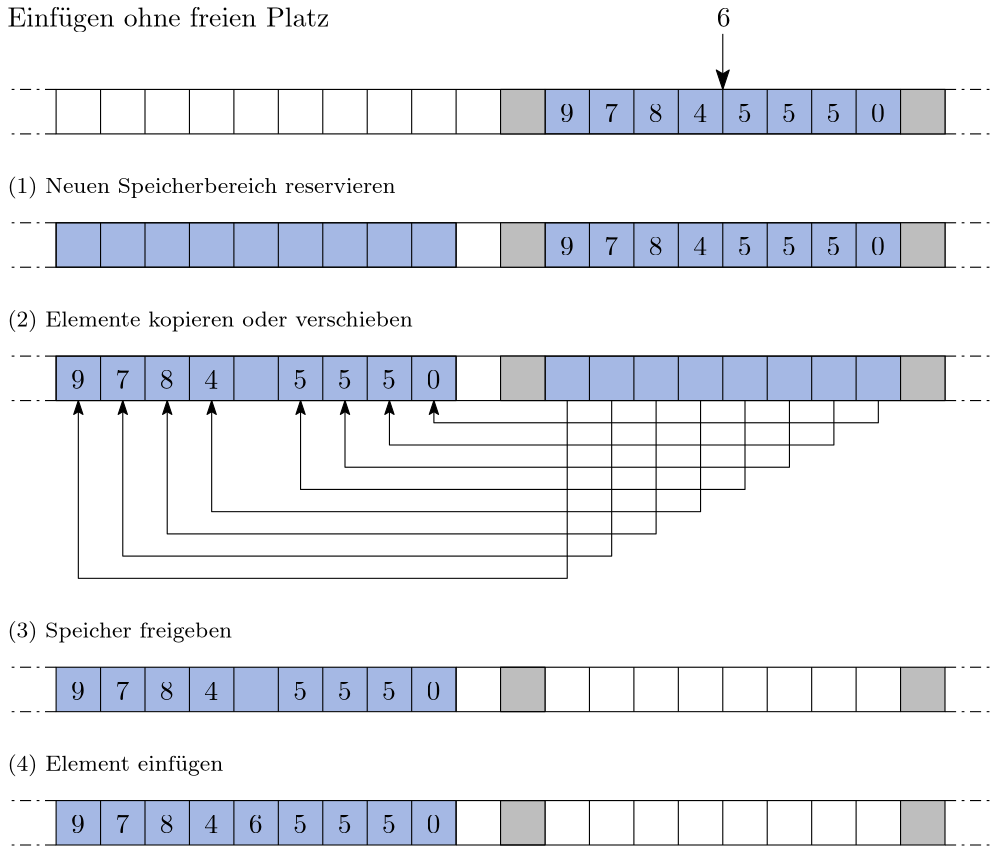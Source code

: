 <?xml version="1.0"?>
<!DOCTYPE ipe SYSTEM "ipe.dtd">
<ipe version="70218" creator="Ipe 7.2.24">
<info created="D:20220705165209" modified="D:20230902213815"/>
<ipestyle name="basic">
<symbol name="arrow/arc(spx)">
<path stroke="sym-stroke" fill="sym-stroke" pen="sym-pen">
0 0 m
-1 0.333 l
-1 -0.333 l
h
</path>
</symbol>
<symbol name="arrow/farc(spx)">
<path stroke="sym-stroke" fill="white" pen="sym-pen">
0 0 m
-1 0.333 l
-1 -0.333 l
h
</path>
</symbol>
<symbol name="arrow/ptarc(spx)">
<path stroke="sym-stroke" fill="sym-stroke" pen="sym-pen">
0 0 m
-1 0.333 l
-0.8 0 l
-1 -0.333 l
h
</path>
</symbol>
<symbol name="arrow/fptarc(spx)">
<path stroke="sym-stroke" fill="white" pen="sym-pen">
0 0 m
-1 0.333 l
-0.8 0 l
-1 -0.333 l
h
</path>
</symbol>
<symbol name="mark/circle(sx)" transformations="translations">
<path fill="sym-stroke">
0.6 0 0 0.6 0 0 e
0.4 0 0 0.4 0 0 e
</path>
</symbol>
<symbol name="mark/disk(sx)" transformations="translations">
<path fill="sym-stroke">
0.6 0 0 0.6 0 0 e
</path>
</symbol>
<symbol name="mark/fdisk(sfx)" transformations="translations">
<group>
<path fill="sym-fill">
0.5 0 0 0.5 0 0 e
</path>
<path fill="sym-stroke" fillrule="eofill">
0.6 0 0 0.6 0 0 e
0.4 0 0 0.4 0 0 e
</path>
</group>
</symbol>
<symbol name="mark/box(sx)" transformations="translations">
<path fill="sym-stroke" fillrule="eofill">
-0.6 -0.6 m
0.6 -0.6 l
0.6 0.6 l
-0.6 0.6 l
h
-0.4 -0.4 m
0.4 -0.4 l
0.4 0.4 l
-0.4 0.4 l
h
</path>
</symbol>
<symbol name="mark/square(sx)" transformations="translations">
<path fill="sym-stroke">
-0.6 -0.6 m
0.6 -0.6 l
0.6 0.6 l
-0.6 0.6 l
h
</path>
</symbol>
<symbol name="mark/fsquare(sfx)" transformations="translations">
<group>
<path fill="sym-fill">
-0.5 -0.5 m
0.5 -0.5 l
0.5 0.5 l
-0.5 0.5 l
h
</path>
<path fill="sym-stroke" fillrule="eofill">
-0.6 -0.6 m
0.6 -0.6 l
0.6 0.6 l
-0.6 0.6 l
h
-0.4 -0.4 m
0.4 -0.4 l
0.4 0.4 l
-0.4 0.4 l
h
</path>
</group>
</symbol>
<symbol name="mark/cross(sx)" transformations="translations">
<group>
<path fill="sym-stroke">
-0.43 -0.57 m
0.57 0.43 l
0.43 0.57 l
-0.57 -0.43 l
h
</path>
<path fill="sym-stroke">
-0.43 0.57 m
0.57 -0.43 l
0.43 -0.57 l
-0.57 0.43 l
h
</path>
</group>
</symbol>
<symbol name="arrow/fnormal(spx)">
<path stroke="sym-stroke" fill="white" pen="sym-pen">
0 0 m
-1 0.333 l
-1 -0.333 l
h
</path>
</symbol>
<symbol name="arrow/pointed(spx)">
<path stroke="sym-stroke" fill="sym-stroke" pen="sym-pen">
0 0 m
-1 0.333 l
-0.8 0 l
-1 -0.333 l
h
</path>
</symbol>
<symbol name="arrow/fpointed(spx)">
<path stroke="sym-stroke" fill="white" pen="sym-pen">
0 0 m
-1 0.333 l
-0.8 0 l
-1 -0.333 l
h
</path>
</symbol>
<symbol name="arrow/linear(spx)">
<path stroke="sym-stroke" pen="sym-pen">
-1 0.333 m
0 0 l
-1 -0.333 l
</path>
</symbol>
<symbol name="arrow/fdouble(spx)">
<path stroke="sym-stroke" fill="white" pen="sym-pen">
0 0 m
-1 0.333 l
-1 -0.333 l
h
-1 0 m
-2 0.333 l
-2 -0.333 l
h
</path>
</symbol>
<symbol name="arrow/double(spx)">
<path stroke="sym-stroke" fill="sym-stroke" pen="sym-pen">
0 0 m
-1 0.333 l
-1 -0.333 l
h
-1 0 m
-2 0.333 l
-2 -0.333 l
h
</path>
</symbol>
<anglesize name="22.5 deg" value="22.5"/>
<anglesize name="30 deg" value="30"/>
<anglesize name="45 deg" value="45"/>
<anglesize name="60 deg" value="60"/>
<anglesize name="90 deg" value="90"/>
<arrowsize name="large" value="10"/>
<arrowsize name="small" value="5"/>
<arrowsize name="tiny" value="3"/>
<color name="blue" value="0 0 1"/>
<color name="brown" value="0.647 0.165 0.165"/>
<color name="darkblue" value="0 0 0.545"/>
<color name="darkcyan" value="0 0.545 0.545"/>
<color name="darkgray" value="0.663"/>
<color name="darkgreen" value="0 0.392 0"/>
<color name="darkmagenta" value="0.545 0 0.545"/>
<color name="darkorange" value="1 0.549 0"/>
<color name="darkred" value="0.545 0 0"/>
<color name="gold" value="1 0.843 0"/>
<color name="gray" value="0.745"/>
<color name="green" value="0 1 0"/>
<color name="lightblue" value="0.678 0.847 0.902"/>
<color name="lightcyan" value="0.878 1 1"/>
<color name="lightgray" value="0.827"/>
<color name="lightgreen" value="0.565 0.933 0.565"/>
<color name="lightyellow" value="1 1 0.878"/>
<color name="navy" value="0 0 0.502"/>
<color name="orange" value="1 0.647 0"/>
<color name="pink" value="1 0.753 0.796"/>
<color name="purple" value="0.627 0.125 0.941"/>
<color name="red" value="1 0 0"/>
<color name="sbblue" value="0.298 0.447 0.79"/>
<color name="sbgreen" value="0.333 0.658 0.407"/>
<color name="sborange" value="0.866 0.517 0.321"/>
<color name="sbpurple" value="0.505 0.447 0.698"/>
<color name="sbred" value="0.768 0.305 0.321"/>
<color name="seagreen" value="0.18 0.545 0.341"/>
<color name="turquoise" value="0.251 0.878 0.816"/>
<color name="verydarkgray" value="0.4"/>
<color name="violet" value="0.933 0.51 0.933"/>
<color name="yellow" value="1 1 0"/>
<dashstyle name="dash dot dotted" value="[4 2 1 2 1 2] 0"/>
<dashstyle name="dash dotted" value="[4 2 1 2] 0"/>
<dashstyle name="dashed" value="[4] 0"/>
<dashstyle name="dotted" value="[1 3] 0"/>
<gridsize name="10 pts (~3.5 mm)" value="10"/>
<gridsize name="14 pts (~5 mm)" value="14"/>
<gridsize name="16 pts (~6 mm)" value="16"/>
<gridsize name="20 pts (~7 mm)" value="20"/>
<gridsize name="28 pts (~10 mm)" value="28"/>
<gridsize name="32 pts (~12 mm)" value="32"/>
<gridsize name="4 pts" value="4"/>
<gridsize name="56 pts (~20 mm)" value="56"/>
<gridsize name="8 pts (~3 mm)" value="8"/>
<opacity name="10%" value="0.1"/>
<opacity name="30%" value="0.3"/>
<opacity name="50%" value="0.5"/>
<opacity name="75%" value="0.75"/>
<pen name="fat" value="1.2"/>
<pen name="heavier" value="0.8"/>
<pen name="ultrafat" value="2"/>
<symbolsize name="large" value="5"/>
<symbolsize name="small" value="2"/>
<symbolsize name="tiny" value="1.1"/>
<textsize name="Huge" value="\Huge"/>
<textsize name="LARGE" value="\LARGE"/>
<textsize name="Large" value="\Large"/>
<textsize name="footnote" value="\footnotesize"/>
<textsize name="huge" value="\huge"/>
<textsize name="large" value="\large"/>
<textsize name="small" value="\small"/>
<textsize name="tiny" value="\tiny"/>
<textstyle name="center" begin="\begin{center}" end="\end{center}"/>
<textstyle name="item" begin="\begin{itemize}\item{}" end="\end{itemize}"/>
<textstyle name="itemize" begin="\begin{itemize}" end="\end{itemize}"/>
<tiling name="falling" angle="-60" step="4" width="1"/>
<tiling name="rising" angle="30" step="4" width="1"/>
</ipestyle>
<page>
<layer name="alpha"/>
<view layers="alpha" active="alpha"/>
<path layer="alpha" fill="white">
76 816 m
76 504 l
436 504 l
436 816 l
h
</path>
<path stroke="black" fill="sbblue" opacity="50%" stroke-opacity="opaque">
96 688 m
96 672 l
240 672 l
240 688 l
h
</path>
<path stroke="black" fill="sbblue" opacity="50%" stroke-opacity="opaque">
272 688 m
272 672 l
400 672 l
400 688 l
h
</path>
<path stroke="black" fill="sbblue" opacity="50%" stroke-opacity="opaque">
272 736 m
272 720 l
400 720 l
400 736 l
h
</path>
<path stroke="black" fill="sbblue" opacity="50%" stroke-opacity="opaque">
272 784 m
272 768 l
400 768 l
400 784 l
h
</path>
<path stroke="black" fill="sbblue" opacity="50%" stroke-opacity="opaque">
96 736 m
96 720 l
240 720 l
240 736 l
h
</path>
<path stroke="black">
96 784 m
96 768 l
416 768 l
416 784 l
h
</path>
<path stroke="black">
112 784 m
112 768 l
</path>
<path stroke="black">
128 784 m
128 768 l
</path>
<path matrix="1 0 0 1 32 0" stroke="black">
144 784 m
144 768 l
</path>
<path matrix="1 0 0 1 48 0" stroke="black">
144 784 m
144 768 l
</path>
<path matrix="1 0 0 1 64 0" stroke="black">
144 784 m
144 768 l
</path>
<path matrix="1 0 0 1 80 0" stroke="black">
144 784 m
144 768 l
</path>
<path matrix="1 0 0 1 96 0" stroke="black">
144 784 m
144 768 l
</path>
<path matrix="1 0 0 1 112 0" stroke="black">
144 784 m
144 768 l
</path>
<path matrix="1 0 0 1 128 0" stroke="black">
144 784 m
144 768 l
</path>
<path matrix="1 0 0 1 144 0" stroke="black">
144 784 m
144 768 l
</path>
<path matrix="1 0 0 1 192 0" stroke="black">
144 784 m
144 768 l
</path>
<path matrix="1 0 0 1 208 0" stroke="black">
144 784 m
144 768 l
</path>
<path matrix="1 0 0 1 224 0" stroke="black">
144 784 m
144 768 l
</path>
<path matrix="1 0 0 1 240 0" stroke="black">
144 784 m
144 768 l
</path>
<path matrix="1 0 0 1 256 0" stroke="black">
144 784 m
144 768 l
</path>
<text matrix="1 0 0 1 109.355 -3.76787" transformations="translations" pos="168 776" stroke="black" type="label" width="4.981" height="6.42" depth="0" valign="baseline">9</text>
<text matrix="1 0 0 1 125.355 -3.76787" transformations="translations" pos="168 776" stroke="black" type="label" width="4.981" height="6.42" depth="0" valign="baseline">7</text>
<text matrix="1 0 0 1 141.355 -3.76787" transformations="translations" pos="168 776" stroke="black" type="label" width="4.981" height="6.42" depth="0" valign="baseline">8</text>
<text matrix="1 0 0 1 157.355 -3.76787" transformations="translations" pos="168 776" stroke="black" type="label" width="4.981" height="6.42" depth="0" valign="baseline">4</text>
<text matrix="1 0 0 1 173.355 -3.76787" transformations="translations" pos="168 776" stroke="black" type="label" width="4.981" height="6.42" depth="0" valign="baseline">5</text>
<text matrix="1 0 0 1 189.355 -3.76787" transformations="translations" pos="168 776" stroke="black" type="label" width="4.981" height="6.42" depth="0" valign="baseline">5</text>
<text matrix="1 0 0 1 205.355 -3.76787" transformations="translations" pos="168 776" stroke="black" type="label" width="4.981" height="6.42" depth="0" valign="baseline">5</text>
<text matrix="1 0 0 1 221.355 -3.76787" transformations="translations" pos="168 776" stroke="black" type="label" width="4.981" height="6.42" depth="0" valign="baseline">0</text>
<path stroke="black" dash="dash dotted">
96 784 m
80 784 l
</path>
<path stroke="black" dash="dash dotted">
96 768 m
80 768 l
</path>
<path stroke="black" dash="dash dotted">
416 784 m
432 784 l
</path>
<path stroke="black" dash="dash dotted">
416 768 m
432 768 l
</path>
<text matrix="1 0 0 1 109.849 -1.38682" transformations="translations" pos="224 808" stroke="black" type="label" width="4.981" height="6.42" depth="0" valign="baseline">6</text>
<path matrix="1 0 0 1 112 0" stroke="black" fill="gray" arrow="ptarc/normal">
224 804 m
224 784 l
</path>
<text matrix="1 0 0 1 -81.5202 -1.31414" transformations="translations" pos="160 808" stroke="black" type="label" width="115.982" height="6.926" depth="1.93" valign="baseline">Einfügen ohne freien Platz</text>
<text matrix="1 0 0 1 -81.5202 -61.3141" transformations="translations" pos="160 808" stroke="black" type="label" width="139.801" height="5.98" depth="1.99" valign="baseline" size="8">(1) Neuen Speicherbereich reservieren</text>
<text matrix="1 0 0 1 -81.5202 -109.314" transformations="translations" pos="160 808" stroke="black" type="label" width="146.025" height="5.98" depth="1.99" valign="baseline" size="8">(2) Elemente kopieren oder verschieben</text>
<path matrix="1 0 0 1 96 0" stroke="black" fill="gray">
304 784 m
304 768 l
320 768 l
320 784 l
h
</path>
<path matrix="1 0 0 1 -48 0" stroke="black" fill="gray">
304 784 m
304 768 l
320 768 l
320 784 l
h
</path>
<path stroke="black">
160 784 m
160 768 l
</path>
<path stroke="black">
144 784 m
144 768 l
</path>
<path matrix="1 0 0 1 0 -48" stroke="black">
96 784 m
96 768 l
416 768 l
416 784 l
h
</path>
<path matrix="1 0 0 1 0 -48" stroke="black">
112 784 m
112 768 l
</path>
<path matrix="1 0 0 1 0 -48" stroke="black">
128 784 m
128 768 l
</path>
<path matrix="1 0 0 1 32 -48" stroke="black">
144 784 m
144 768 l
</path>
<path matrix="1 0 0 1 48 -48" stroke="black">
144 784 m
144 768 l
</path>
<path matrix="1 0 0 1 64 -48" stroke="black">
144 784 m
144 768 l
</path>
<path matrix="1 0 0 1 80 -48" stroke="black">
144 784 m
144 768 l
</path>
<path matrix="1 0 0 1 96 -48" stroke="black">
144 784 m
144 768 l
</path>
<path matrix="1 0 0 1 112 -48" stroke="black">
144 784 m
144 768 l
</path>
<path matrix="1 0 0 1 128 -48" stroke="black">
144 784 m
144 768 l
</path>
<path matrix="1 0 0 1 144 -48" stroke="black">
144 784 m
144 768 l
</path>
<path matrix="1 0 0 1 192 -48" stroke="black">
144 784 m
144 768 l
</path>
<path matrix="1 0 0 1 208 -48" stroke="black">
144 784 m
144 768 l
</path>
<path matrix="1 0 0 1 224 -48" stroke="black">
144 784 m
144 768 l
</path>
<path matrix="1 0 0 1 240 -48" stroke="black">
144 784 m
144 768 l
</path>
<path matrix="1 0 0 1 256 -48" stroke="black">
144 784 m
144 768 l
</path>
<text matrix="1 0 0 1 109.355 -51.7679" transformations="translations" pos="168 776" stroke="black" type="label" width="4.981" height="6.42" depth="0" valign="baseline">9</text>
<text matrix="1 0 0 1 125.355 -51.7679" transformations="translations" pos="168 776" stroke="black" type="label" width="4.981" height="6.42" depth="0" valign="baseline">7</text>
<text matrix="1 0 0 1 141.355 -51.7679" transformations="translations" pos="168 776" stroke="black" type="label" width="4.981" height="6.42" depth="0" valign="baseline">8</text>
<text matrix="1 0 0 1 157.355 -51.7679" transformations="translations" pos="168 776" stroke="black" type="label" width="4.981" height="6.42" depth="0" valign="baseline">4</text>
<text matrix="1 0 0 1 173.355 -51.7679" transformations="translations" pos="168 776" stroke="black" type="label" width="4.981" height="6.42" depth="0" valign="baseline">5</text>
<text matrix="1 0 0 1 189.355 -51.7679" transformations="translations" pos="168 776" stroke="black" type="label" width="4.981" height="6.42" depth="0" valign="baseline">5</text>
<text matrix="1 0 0 1 205.355 -51.7679" transformations="translations" pos="168 776" stroke="black" type="label" width="4.981" height="6.42" depth="0" valign="baseline">5</text>
<text matrix="1 0 0 1 221.355 -51.7679" transformations="translations" pos="168 776" stroke="black" type="label" width="4.981" height="6.42" depth="0" valign="baseline">0</text>
<path matrix="1 0 0 1 0 -48" stroke="black" dash="dash dotted">
96 784 m
80 784 l
</path>
<path matrix="1 0 0 1 0 -48" stroke="black" dash="dash dotted">
96 768 m
80 768 l
</path>
<path matrix="1 0 0 1 0 -48" stroke="black" dash="dash dotted">
416 784 m
432 784 l
</path>
<path matrix="1 0 0 1 0 -48" stroke="black" dash="dash dotted">
416 768 m
432 768 l
</path>
<path matrix="1 0 0 1 96 -48" stroke="black" fill="gray">
304 784 m
304 768 l
320 768 l
320 784 l
h
</path>
<path matrix="1 0 0 1 -48 -48" stroke="black" fill="gray">
304 784 m
304 768 l
320 768 l
320 784 l
h
</path>
<path matrix="1 0 0 1 0 -48" stroke="black">
160 784 m
160 768 l
</path>
<path matrix="1 0 0 1 0 -48" stroke="black">
144 784 m
144 768 l
</path>
<path matrix="1 0 0 1 0 -96" stroke="black">
96 784 m
96 768 l
416 768 l
416 784 l
h
</path>
<path matrix="1 0 0 1 0 -96" stroke="black">
112 784 m
112 768 l
</path>
<path matrix="1 0 0 1 0 -96" stroke="black">
128 784 m
128 768 l
</path>
<path matrix="1 0 0 1 32 -96" stroke="black">
144 784 m
144 768 l
</path>
<path matrix="1 0 0 1 48 -96" stroke="black">
144 784 m
144 768 l
</path>
<path matrix="1 0 0 1 64 -96" stroke="black">
144 784 m
144 768 l
</path>
<path matrix="1 0 0 1 80 -96" stroke="black">
144 784 m
144 768 l
</path>
<path matrix="1 0 0 1 96 -96" stroke="black">
144 784 m
144 768 l
</path>
<path matrix="1 0 0 1 112 -96" stroke="black">
144 784 m
144 768 l
</path>
<path matrix="1 0 0 1 128 -96" stroke="black">
144 784 m
144 768 l
</path>
<path matrix="1 0 0 1 144 -96" stroke="black">
144 784 m
144 768 l
</path>
<path matrix="1 0 0 1 192 -96" stroke="black">
144 784 m
144 768 l
</path>
<path matrix="1 0 0 1 208 -96" stroke="black">
144 784 m
144 768 l
</path>
<path matrix="1 0 0 1 224 -96" stroke="black">
144 784 m
144 768 l
</path>
<path matrix="1 0 0 1 240 -96" stroke="black">
144 784 m
144 768 l
</path>
<path matrix="1 0 0 1 256 -96" stroke="black">
144 784 m
144 768 l
</path>
<text matrix="1 0 0 1 -66.645 -99.7679" transformations="translations" pos="168 776" stroke="black" type="label" width="4.981" height="6.42" depth="0" valign="baseline">9</text>
<text matrix="1 0 0 1 -50.645 -99.7679" transformations="translations" pos="168 776" stroke="black" type="label" width="4.981" height="6.42" depth="0" valign="baseline">7</text>
<text matrix="1 0 0 1 -34.645 -99.7679" transformations="translations" pos="168 776" stroke="black" type="label" width="4.981" height="6.42" depth="0" valign="baseline">8</text>
<text matrix="1 0 0 1 -18.645 -99.7679" transformations="translations" pos="168 776" stroke="black" type="label" width="4.981" height="6.42" depth="0" valign="baseline">4</text>
<text matrix="1 0 0 1 13.355 -99.7679" transformations="translations" pos="168 776" stroke="black" type="label" width="4.981" height="6.42" depth="0" valign="baseline">5</text>
<text matrix="1 0 0 1 29.355 -99.7679" transformations="translations" pos="168 776" stroke="black" type="label" width="4.981" height="6.42" depth="0" valign="baseline">5</text>
<text matrix="1 0 0 1 45.355 -99.7679" transformations="translations" pos="168 776" stroke="black" type="label" width="4.981" height="6.42" depth="0" valign="baseline">5</text>
<text matrix="1 0 0 1 61.355 -99.7679" transformations="translations" pos="168 776" stroke="black" type="label" width="4.981" height="6.42" depth="0" valign="baseline">0</text>
<path matrix="1 0 0 1 0 -96" stroke="black" dash="dash dotted">
96 784 m
80 784 l
</path>
<path matrix="1 0 0 1 0 -96" stroke="black" dash="dash dotted">
96 768 m
80 768 l
</path>
<path matrix="1 0 0 1 0 -96" stroke="black" dash="dash dotted">
416 784 m
432 784 l
</path>
<path matrix="1 0 0 1 0 -96" stroke="black" dash="dash dotted">
416 768 m
432 768 l
</path>
<path matrix="1 0 0 1 96 -96" stroke="black" fill="gray">
304 784 m
304 768 l
320 768 l
320 784 l
h
</path>
<path matrix="1 0 0 1 -48 -96" stroke="black" fill="gray">
304 784 m
304 768 l
320 768 l
320 784 l
h
</path>
<path matrix="1 0 0 1 0 -96" stroke="black">
160 784 m
160 768 l
</path>
<path matrix="1 0 0 1 0 -96" stroke="black">
144 784 m
144 768 l
</path>
<path matrix="1 0 0 1 160 -48" stroke="black">
144 784 m
144 768 l
</path>
<path matrix="1 0 0 1 176 0" stroke="black">
144 784 m
144 768 l
</path>
<path matrix="1 0 0 1 160 0" stroke="black">
144 784 m
144 768 l
</path>
<path matrix="1 0 0 1 176 -96" stroke="black">
144 784 m
144 768 l
</path>
<path matrix="1 0 0 1 160 -96" stroke="black">
144 784 m
144 768 l
</path>
<path matrix="1 0 0 1 176 -48" stroke="black">
144 784 m
144 768 l
</path>
<path stroke="black" arrow="ptarc/small">
392 672 m
392 664 l
232 664 l
232 672 l
</path>
<path stroke="black" arrow="ptarc/small">
376 672 m
376 656 l
216 656 l
216 672 l
</path>
<path stroke="black" arrow="ptarc/small">
360 672 m
360 648 l
200 648 l
200 672 l
</path>
<path stroke="black" arrow="ptarc/small">
344 672 m
344 640 l
184 640 l
184 672 l
</path>
<path stroke="black" arrow="ptarc/small">
328 672 m
328 632 l
152 632 l
152 672 l
</path>
<path stroke="black" arrow="ptarc/small">
312 672 m
312 624 l
136 624 l
136 672 l
</path>
<path stroke="black" arrow="ptarc/small">
296 672 m
296 616 l
120 616 l
120 672 l
</path>
<path stroke="black" arrow="ptarc/small">
280 672 m
280 608 l
104 608 l
104 672 l
</path>
<text matrix="1 0 0 1 -81.5202 -221.314" transformations="translations" pos="160 808" stroke="black" type="label" width="80.934" height="5.98" depth="1.99" valign="baseline" size="8">(3) Speicher freigeben</text>
<path matrix="1 0 0 1 0 -112" stroke="black" fill="sbblue" opacity="50%" stroke-opacity="opaque">
96 688 m
96 672 l
240 672 l
240 688 l
h
</path>
<path matrix="1 0 0 1 0 -208" stroke="black">
112 784 m
112 768 l
</path>
<path matrix="1 0 0 1 0 -208" stroke="black">
128 784 m
128 768 l
</path>
<path matrix="1 0 0 1 32 -208" stroke="black">
144 784 m
144 768 l
</path>
<path matrix="1 0 0 1 48 -208" stroke="black">
144 784 m
144 768 l
</path>
<path matrix="1 0 0 1 64 -208" stroke="black">
144 784 m
144 768 l
</path>
<path matrix="1 0 0 1 80 -208" stroke="black">
144 784 m
144 768 l
</path>
<path matrix="1 0 0 1 96 -208" stroke="black">
144 784 m
144 768 l
</path>
<path matrix="1 0 0 1 112 -208" stroke="black">
144 784 m
144 768 l
</path>
<path matrix="1 0 0 1 128 -208" stroke="black">
144 784 m
144 768 l
</path>
<path matrix="1 0 0 1 144 -208" stroke="black">
144 784 m
144 768 l
</path>
<path matrix="1 0 0 1 192 -208" stroke="black">
144 784 m
144 768 l
</path>
<path matrix="1 0 0 1 240 -208" stroke="black">
144 784 m
144 768 l
</path>
<path matrix="1 0 0 1 256 -208" stroke="black">
144 784 m
144 768 l
</path>
<text matrix="1 0 0 1 -66.645 -211.768" transformations="translations" pos="168 776" stroke="black" type="label" width="4.981" height="6.42" depth="0" valign="baseline">9</text>
<text matrix="1 0 0 1 -50.645 -211.768" transformations="translations" pos="168 776" stroke="black" type="label" width="4.981" height="6.42" depth="0" valign="baseline">7</text>
<text matrix="1 0 0 1 -34.645 -211.768" transformations="translations" pos="168 776" stroke="black" type="label" width="4.981" height="6.42" depth="0" valign="baseline">8</text>
<text matrix="1 0 0 1 -18.645 -211.768" transformations="translations" pos="168 776" stroke="black" type="label" width="4.981" height="6.42" depth="0" valign="baseline">4</text>
<text matrix="1 0 0 1 13.355 -211.768" transformations="translations" pos="168 776" stroke="black" type="label" width="4.981" height="6.42" depth="0" valign="baseline">5</text>
<text matrix="1 0 0 1 29.355 -211.768" transformations="translations" pos="168 776" stroke="black" type="label" width="4.981" height="6.42" depth="0" valign="baseline">5</text>
<text matrix="1 0 0 1 45.355 -211.768" transformations="translations" pos="168 776" stroke="black" type="label" width="4.981" height="6.42" depth="0" valign="baseline">5</text>
<text matrix="1 0 0 1 61.355 -211.768" transformations="translations" pos="168 776" stroke="black" type="label" width="4.981" height="6.42" depth="0" valign="baseline">0</text>
<path matrix="1 0 0 1 0 -208" stroke="black" dash="dash dotted">
96 784 m
80 784 l
</path>
<path matrix="1 0 0 1 0 -208" stroke="black" dash="dash dotted">
96 768 m
80 768 l
</path>
<path matrix="1 0 0 1 0 -208" stroke="black" dash="dash dotted">
416 784 m
432 784 l
</path>
<path matrix="1 0 0 1 0 -208" stroke="black" dash="dash dotted">
416 768 m
432 768 l
</path>
<path matrix="1 0 0 1 96 -208" stroke="black" fill="gray">
304 784 m
304 768 l
320 768 l
320 784 l
h
</path>
<path matrix="1 0 0 1 -48 -208" stroke="black" fill="gray">
304 784 m
304 768 l
320 768 l
320 784 l
h
</path>
<path matrix="1 0 0 1 0 -208" stroke="black">
160 784 m
160 768 l
</path>
<path matrix="1 0 0 1 0 -208" stroke="black">
144 784 m
144 768 l
</path>
<path matrix="1 0 0 1 176 -208" stroke="black">
144 784 m
144 768 l
</path>
<path matrix="1 0 0 1 160 -208" stroke="black">
144 784 m
144 768 l
</path>
<path matrix="1 0 0 1 208 -208" stroke="black">
144 784 m
144 768 l
</path>
<path matrix="1 0 0 1 224 -208" stroke="black">
144 784 m
144 768 l
</path>
<path matrix="1 0 0 1 -16 0" stroke="black" fill="sbblue">
416 576 m
256 576 l
</path>
<path matrix="1 0 0 1 -16 0" stroke="black" fill="sbblue">
256 560 m
416 560 l
</path>
<text matrix="1 0 0 1 -81.5202 -269.314" transformations="translations" pos="160 808" stroke="black" type="label" width="77.74" height="5.98" depth="1.99" valign="baseline" size="8">(4) Element einfügen</text>
<path matrix="1 0 0 1 0 -160" stroke="black" fill="sbblue" opacity="50%" stroke-opacity="opaque">
96 688 m
96 672 l
240 672 l
240 688 l
h
</path>
<path matrix="1 0 0 1 0 -256" stroke="black">
112 784 m
112 768 l
</path>
<path matrix="1 0 0 1 0 -256" stroke="black">
128 784 m
128 768 l
</path>
<path matrix="1 0 0 1 32 -256" stroke="black">
144 784 m
144 768 l
</path>
<path matrix="1 0 0 1 48 -256" stroke="black">
144 784 m
144 768 l
</path>
<path matrix="1 0 0 1 64 -256" stroke="black">
144 784 m
144 768 l
</path>
<path matrix="1 0 0 1 80 -256" stroke="black">
144 784 m
144 768 l
</path>
<path matrix="1 0 0 1 96 -256" stroke="black">
144 784 m
144 768 l
</path>
<path matrix="1 0 0 1 112 -256" stroke="black">
144 784 m
144 768 l
</path>
<path matrix="1 0 0 1 128 -256" stroke="black">
144 784 m
144 768 l
</path>
<path matrix="1 0 0 1 144 -256" stroke="black">
144 784 m
144 768 l
</path>
<path matrix="1 0 0 1 192 -256" stroke="black">
144 784 m
144 768 l
</path>
<path matrix="1 0 0 1 240 -256" stroke="black">
144 784 m
144 768 l
</path>
<path matrix="1 0 0 1 256 -256" stroke="black">
144 784 m
144 768 l
</path>
<text matrix="1 0 0 1 -66.645 -259.768" transformations="translations" pos="168 776" stroke="black" type="label" width="4.981" height="6.42" depth="0" valign="baseline">9</text>
<text matrix="1 0 0 1 -50.645 -259.768" transformations="translations" pos="168 776" stroke="black" type="label" width="4.981" height="6.42" depth="0" valign="baseline">7</text>
<text matrix="1 0 0 1 -34.645 -259.768" transformations="translations" pos="168 776" stroke="black" type="label" width="4.981" height="6.42" depth="0" valign="baseline">8</text>
<text matrix="1 0 0 1 -18.645 -259.768" transformations="translations" pos="168 776" stroke="black" type="label" width="4.981" height="6.42" depth="0" valign="baseline">4</text>
<text matrix="1 0 0 1 13.355 -259.768" transformations="translations" pos="168 776" stroke="black" type="label" width="4.981" height="6.42" depth="0" valign="baseline">5</text>
<text matrix="1 0 0 1 29.355 -259.768" transformations="translations" pos="168 776" stroke="black" type="label" width="4.981" height="6.42" depth="0" valign="baseline">5</text>
<text matrix="1 0 0 1 45.355 -259.768" transformations="translations" pos="168 776" stroke="black" type="label" width="4.981" height="6.42" depth="0" valign="baseline">5</text>
<text matrix="1 0 0 1 61.355 -259.768" transformations="translations" pos="168 776" stroke="black" type="label" width="4.981" height="6.42" depth="0" valign="baseline">0</text>
<path matrix="1 0 0 1 0 -256" stroke="black" dash="dash dotted">
96 784 m
80 784 l
</path>
<path matrix="1 0 0 1 0 -256" stroke="black" dash="dash dotted">
96 768 m
80 768 l
</path>
<path matrix="1 0 0 1 0 -256" stroke="black" dash="dash dotted">
416 784 m
432 784 l
</path>
<path matrix="1 0 0 1 0 -256" stroke="black" dash="dash dotted">
416 768 m
432 768 l
</path>
<path matrix="1 0 0 1 96 -256" stroke="black" fill="gray">
304 784 m
304 768 l
320 768 l
320 784 l
h
</path>
<path matrix="1 0 0 1 -48 -256" stroke="black" fill="gray">
304 784 m
304 768 l
320 768 l
320 784 l
h
</path>
<path matrix="1 0 0 1 0 -256" stroke="black">
160 784 m
160 768 l
</path>
<path matrix="1 0 0 1 0 -256" stroke="black">
144 784 m
144 768 l
</path>
<path matrix="1 0 0 1 176 -256" stroke="black">
144 784 m
144 768 l
</path>
<path matrix="1 0 0 1 160 -256" stroke="black">
144 784 m
144 768 l
</path>
<path matrix="1 0 0 1 208 -256" stroke="black">
144 784 m
144 768 l
</path>
<path matrix="1 0 0 1 224 -256" stroke="black">
144 784 m
144 768 l
</path>
<path matrix="1 0 0 1 -16 -48" stroke="black" fill="sbblue">
416 576 m
256 576 l
</path>
<path matrix="1 0 0 1 -16 -48" stroke="black" fill="sbblue">
256 560 m
416 560 l
</path>
<text matrix="1 0 0 1 -2.645 -259.768" transformations="translations" pos="168 776" stroke="black" type="label" width="4.981" height="6.42" depth="0" valign="baseline">6</text>
</page>
</ipe>
